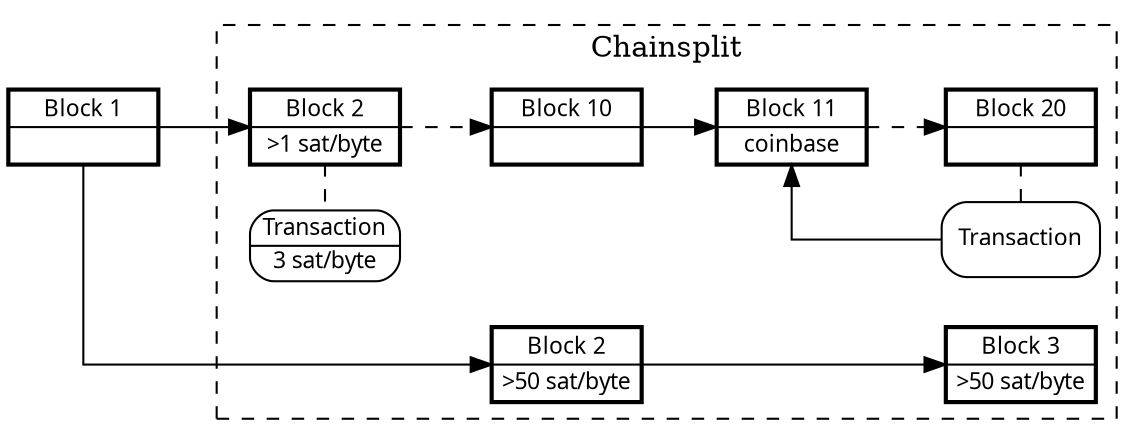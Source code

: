 digraph {
    node [fontname="lmodern" fontsize=11 ]

    splines=ortho

    tx [shape=plaintext label=<
           <table border="1" cellborder="0" cellspacing="0" style="rounded">
             <tr><td> Transaction </td></tr><hr/>
             <tr><td>3 sat/byte</td></tr>
           </table>>]

    tx2 [shape=box style="rounded" label="Transaction"]

    node [fixedsize=true width=1 shape=box style="bold"]
    edge [fontname="lmodern" fontsize=11];

    rankdir="LR";

    1  [label=<
           <table border="0" cellborder="0" cellspacing="1">
             <tr><td>     Block 1     </td></tr><hr/>
             <tr><td> </td></tr>
           </table>>]

    a2  [label=<
          <table border="0" cellborder="0" cellspacing="1">
            <tr><td>     Block 2     </td></tr><hr/>
            <tr><td>&gt;1 sat/byte</td></tr>
          </table>>]
    a10  [label=<
          <table border="0" cellborder="0" cellspacing="1">
            <tr><td>    Block 10    </td></tr><hr/>
            <tr><td> </td></tr>
          </table>>]
    a11  [label=<
          <table border="0" cellborder="0" cellspacing="1">
            <tr><td>    Block 11    </td></tr><hr/>
            <tr><td>coinbase</td></tr>
          </table>>]
    a20  [label=<
          <table border="0" cellborder="0" cellspacing="1">
            <tr><td>    Block 20    </td></tr><hr/>
            <tr><td> </td></tr>
          </table>>]

    b_dummy [style=invis]

    b2  [label=<
          <table border="0" cellborder="0" cellspacing="1">
            <tr><td>     Block 2     </td></tr><hr/>
            <tr><td>&gt;50 sat/byte</td></tr>
          </table>>]
    b3  [label=<
          <table border="0" cellborder="0" cellspacing="1">
            <tr><td>     Block 3     </td></tr><hr/>
            <tr><td>&gt;50 sat/byte</td></tr>
          </table>>]

    subgraph cluster_split {
        label="Chainsplit"
        style=dashed

        edge[weight=3 group=blocks]
        a2 -> a10 [style=dashed]
        a10 -> a11
        a11 -> a20 [style=dashed]

        edge[weight=2 group=blocks]
        b_dummy -> b2 [tailclip=false]
        b2 -> b3

        { rank=same a10 b2 }
        { rank=same a20 b3 tx2 }
        { rank=same a2 tx b_dummy }

        tx -> a2 [arrowhead=none style=dashed]
        tx2 -> a20 [arrowhead=none style=dashed]
        tx2 -> a11

    }

    edge[weight=3 group=blocks]
    1 -> a2

    edge[weight=2 group=blocks headclip=false]
    1 -> b_dummy [arrowhead=none]
}
